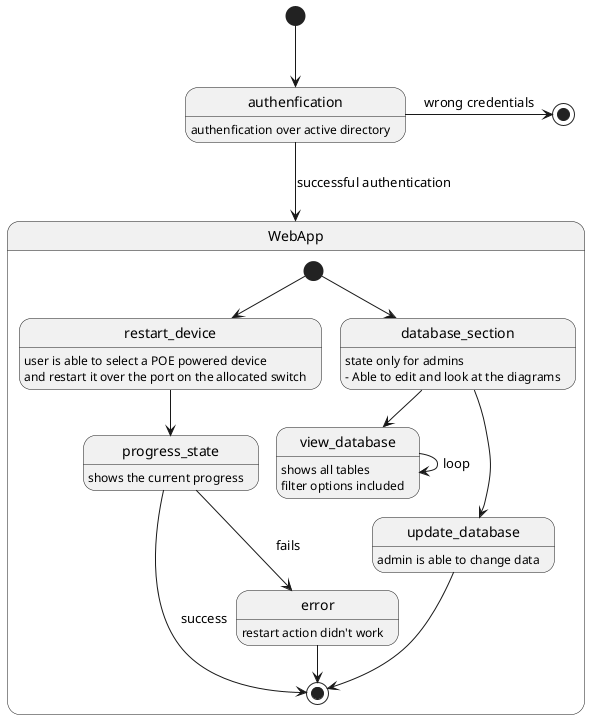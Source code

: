@startuml

'state events

[*] --> authenfication
authenfication -> [*] : wrong credentials
authenfication --> WebApp : successful authentication

state WebApp {

[*] --> restart_device
restart_device --> progress_state
progress_state ---> [*] : success
progress_state --> error : fails
error --> [*]

[*] --> database_section

database_section --> update_database
update_database --> [*]
database_section --> view_database
view_database -> view_database : loop

}

'state descriptions
authenfication : authenfication over active directory
restart_device : user is able to select a POE powered device 
restart_device : and restart it over the port on the allocated switch
progress_state : shows the current progress
error : restart action didn't work
database_section : state only for admins
database_section : - Able to edit and look at the diagrams
view_database : shows all tables
view_database : filter options included
update_database : admin is able to change data

@enduml